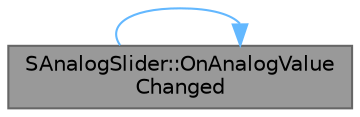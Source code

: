 digraph "SAnalogSlider::OnAnalogValueChanged"
{
 // INTERACTIVE_SVG=YES
 // LATEX_PDF_SIZE
  bgcolor="transparent";
  edge [fontname=Helvetica,fontsize=10,labelfontname=Helvetica,labelfontsize=10];
  node [fontname=Helvetica,fontsize=10,shape=box,height=0.2,width=0.4];
  rankdir="LR";
  Node1 [id="Node000001",label="SAnalogSlider::OnAnalogValue\lChanged",height=0.2,width=0.4,color="gray40", fillcolor="grey60", style="filled", fontcolor="black",tooltip="Called when an analog value changes on a button that supports analog."];
  Node1 -> Node1 [id="edge1_Node000001_Node000001",color="steelblue1",style="solid",tooltip=" "];
}
